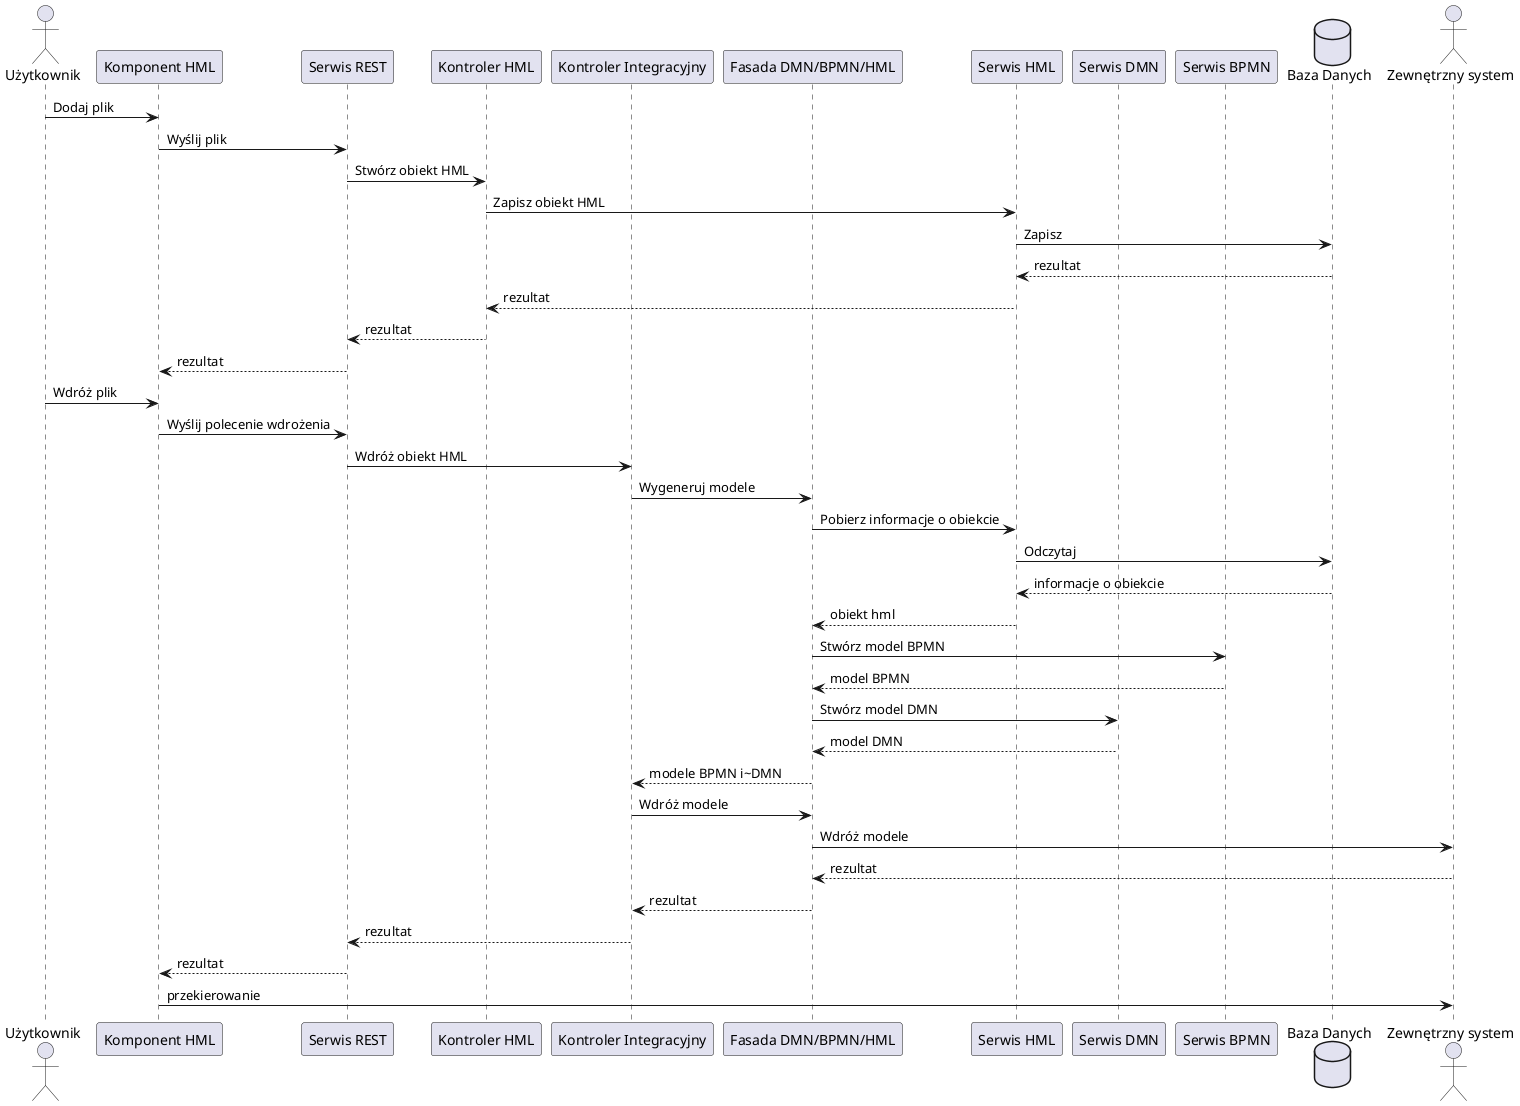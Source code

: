 @startuml sequence
   actor "Użytkownik" as user 
   participant "Komponent HML" as hmlKomponent
   participant "Serwis REST" as rest
   participant "Kontroler HML" as hmlKontroler
   participant "Kontroler Integracyjny" as camunda
   participant "Fasada DMN/BPMN/HML" as fasada
   participant "Serwis HML" as hmlSerwis
   participant "Serwis DMN" as dmn
   participant "Serwis BPMN" as bpmn
   database "Baza Danych" as baza
   actor "Zewnętrzny system" as system


   user ->  hmlKomponent : Dodaj plik
   hmlKomponent -> rest : Wyślij plik
   rest -> hmlKontroler : Stwórz obiekt HML
   hmlKontroler -> hmlSerwis : Zapisz obiekt HML
   hmlSerwis -> baza : Zapisz
   baza --> hmlSerwis : rezultat
   hmlSerwis --> hmlKontroler : rezultat
   hmlKontroler --> rest : rezultat
   rest --> hmlKomponent : rezultat
   user -> hmlKomponent : Wdróż plik
   hmlKomponent -> rest : Wyślij polecenie wdrożenia
   rest -> camunda : Wdróż obiekt HML
   camunda -> fasada : Wygeneruj modele
   fasada -> hmlSerwis : Pobierz informacje o obiekcie 
   hmlSerwis -> baza : Odczytaj 
   baza --> hmlSerwis : informacje o obiekcie
   hmlSerwis --> fasada : obiekt hml
   fasada -> bpmn : Stwórz model BPMN
   bpmn --> fasada : model BPMN
   fasada -> dmn : Stwórz model DMN
   dmn --> fasada : model DMN
   fasada --> camunda : modele BPMN i~DMN
   camunda -> fasada : Wdróż modele
   fasada -> system : Wdróż modele
   system --> fasada : rezultat
   fasada --> camunda : rezultat
   camunda --> rest : rezultat
   rest --> hmlKomponent : rezultat
   hmlKomponent -> system : przekierowanie
@endum